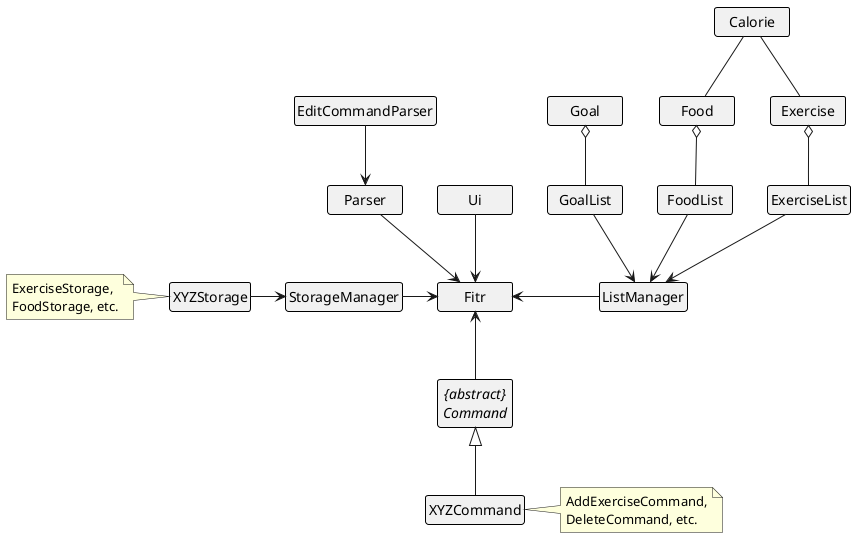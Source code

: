 @startuml

skinparam classAttributeIconSize 0
skinparam Shadowing false
skinparam MinClassWidth 75
skinparam packageStyle Rectangle

hide circle
hide empty members

skinparam Class {
    BorderThickness 1
    BorderColor #000000
}

class Fitr
class Food
class Exercise
class Calorie
class Parser
class EditCommandParser
class StorageManager
class XYZStorage

class ListManager
class ExerciseList
class FoodList
class GoalList

ExerciseList --> ListManager
FoodList --> ListManager
GoalList --> ListManager

abstract class "{abstract}\nCommand" as Command
class XYZCommand

Command <|-d- XYZCommand
note right of XYZCommand: AddExerciseCommand,\nDeleteCommand, etc.

Command -u-> Fitr

Parser -d-> Fitr
EditCommandParser -d-> Parser
Ui -d-> Fitr
StorageManager -> Fitr
ListManager -l-> Fitr

XYZStorage -> StorageManager
note left of XYZStorage: ExerciseStorage,\nFoodStorage, etc.

Food o-- FoodList
Exercise o-- ExerciseList
Goal o-- GoalList

Food -u- Calorie
Exercise -u- Calorie

@enduml

